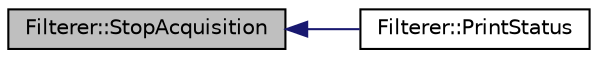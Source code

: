 digraph "Filterer::StopAcquisition"
{
  edge [fontname="Helvetica",fontsize="10",labelfontname="Helvetica",labelfontsize="10"];
  node [fontname="Helvetica",fontsize="10",shape=record];
  rankdir="LR";
  Node1 [label="Filterer::StopAcquisition",height=0.2,width=0.4,color="black", fillcolor="grey75", style="filled", fontcolor="black"];
  Node1 -> Node2 [dir="back",color="midnightblue",fontsize="10",style="solid",fontname="Helvetica"];
  Node2 [label="Filterer::PrintStatus",height=0.2,width=0.4,color="black", fillcolor="white", style="filled",URL="$d3/d4d/class_filterer.html#ad70d752e207a3e51c5b8aef6d9f7bd31",tooltip="Print a status message. "];
}
